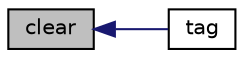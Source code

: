 digraph "clear"
{
  bgcolor="transparent";
  edge [fontname="Helvetica",fontsize="10",labelfontname="Helvetica",labelfontsize="10"];
  node [fontname="Helvetica",fontsize="10",shape=record];
  rankdir="LR";
  Node2220 [label="clear",height=0.2,width=0.4,color="black", fillcolor="grey75", style="filled", fontcolor="black"];
  Node2220 -> Node2221 [dir="back",color="midnightblue",fontsize="10",style="solid",fontname="Helvetica"];
  Node2221 [label="tag",height=0.2,width=0.4,color="black",URL="$a27361.html#a99a5c46d528d603fa3114da2eb23cfe1"];
}
